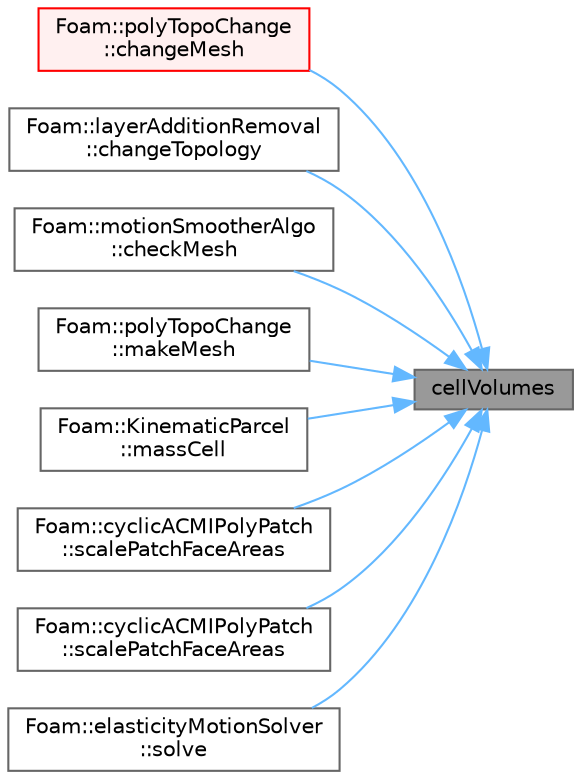 digraph "cellVolumes"
{
 // LATEX_PDF_SIZE
  bgcolor="transparent";
  edge [fontname=Helvetica,fontsize=10,labelfontname=Helvetica,labelfontsize=10];
  node [fontname=Helvetica,fontsize=10,shape=box,height=0.2,width=0.4];
  rankdir="RL";
  Node1 [id="Node000001",label="cellVolumes",height=0.2,width=0.4,color="gray40", fillcolor="grey60", style="filled", fontcolor="black",tooltip=" "];
  Node1 -> Node2 [id="edge1_Node000001_Node000002",dir="back",color="steelblue1",style="solid",tooltip=" "];
  Node2 [id="Node000002",label="Foam::polyTopoChange\l::changeMesh",height=0.2,width=0.4,color="red", fillcolor="#FFF0F0", style="filled",URL="$classFoam_1_1polyTopoChange.html#aadea253a54827c1e9ba3edf6deb58fe8",tooltip=" "];
  Node1 -> Node22 [id="edge2_Node000001_Node000022",dir="back",color="steelblue1",style="solid",tooltip=" "];
  Node22 [id="Node000022",label="Foam::layerAdditionRemoval\l::changeTopology",height=0.2,width=0.4,color="grey40", fillcolor="white", style="filled",URL="$classFoam_1_1layerAdditionRemoval.html#a837dedbb253fe1b4140e2fc1112e95e9",tooltip=" "];
  Node1 -> Node23 [id="edge3_Node000001_Node000023",dir="back",color="steelblue1",style="solid",tooltip=" "];
  Node23 [id="Node000023",label="Foam::motionSmootherAlgo\l::checkMesh",height=0.2,width=0.4,color="grey40", fillcolor="white", style="filled",URL="$classFoam_1_1motionSmootherAlgo.html#aca398f0907413c501b569d0a4b86b86d",tooltip=" "];
  Node1 -> Node24 [id="edge4_Node000001_Node000024",dir="back",color="steelblue1",style="solid",tooltip=" "];
  Node24 [id="Node000024",label="Foam::polyTopoChange\l::makeMesh",height=0.2,width=0.4,color="grey40", fillcolor="white", style="filled",URL="$classFoam_1_1polyTopoChange.html#a196fb392355d93acc1507579173d306a",tooltip=" "];
  Node1 -> Node25 [id="edge5_Node000001_Node000025",dir="back",color="steelblue1",style="solid",tooltip=" "];
  Node25 [id="Node000025",label="Foam::KinematicParcel\l::massCell",height=0.2,width=0.4,color="grey40", fillcolor="white", style="filled",URL="$classFoam_1_1KinematicParcel.html#a6cb0f3bf8ef5f37fdc80c714d7c5157d",tooltip=" "];
  Node1 -> Node26 [id="edge6_Node000001_Node000026",dir="back",color="steelblue1",style="solid",tooltip=" "];
  Node26 [id="Node000026",label="Foam::cyclicACMIPolyPatch\l::scalePatchFaceAreas",height=0.2,width=0.4,color="grey40", fillcolor="white", style="filled",URL="$classFoam_1_1cyclicACMIPolyPatch.html#a15bd053a5270123a78998db1851225b3",tooltip=" "];
  Node1 -> Node27 [id="edge7_Node000001_Node000027",dir="back",color="steelblue1",style="solid",tooltip=" "];
  Node27 [id="Node000027",label="Foam::cyclicACMIPolyPatch\l::scalePatchFaceAreas",height=0.2,width=0.4,color="grey40", fillcolor="white", style="filled",URL="$classFoam_1_1cyclicACMIPolyPatch.html#a7baf66ef91d29d9840434915b1c1e721",tooltip=" "];
  Node1 -> Node28 [id="edge8_Node000001_Node000028",dir="back",color="steelblue1",style="solid",tooltip=" "];
  Node28 [id="Node000028",label="Foam::elasticityMotionSolver\l::solve",height=0.2,width=0.4,color="grey40", fillcolor="white", style="filled",URL="$classFoam_1_1elasticityMotionSolver.html#af7d39f0eac0af0ed5785935ac72a1e7d",tooltip=" "];
}
